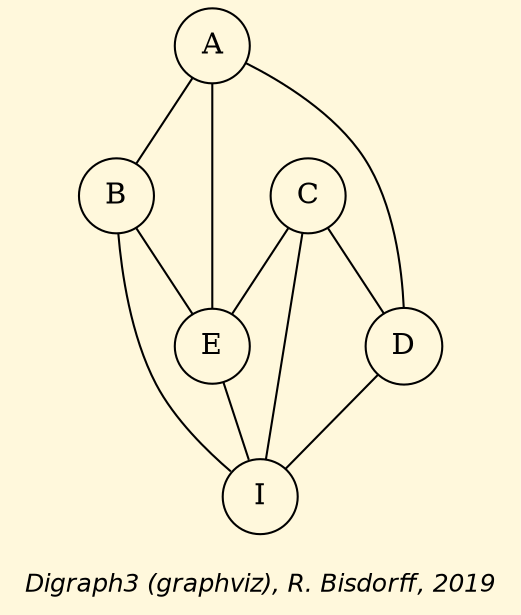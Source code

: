 strict graph G {
graph [ bgcolor = cornsilk, fontname = "Helvetica-Oblique",
 fontsize = 12,
 label = "\nDigraph3 (graphviz), R. Bisdorff, 2019", size="7,7"];
n1 [shape = "circle", label = "A"];
n2 [shape = "circle", label = "B"];
n3 [shape = "circle", label = "C"];
n4 [shape = "circle", label = "D"];
n5 [shape = "circle", label = "E"];
n6 [shape = "circle", label = "I"];
n1-- n2 [dir=both,style="setlinewidth(1)",color=black, arrowhead=none, arrowtail=none] ;
n1-- n4 [dir=both,style="setlinewidth(1)",color=black, arrowhead=none, arrowtail=none] ;
n1-- n5 [dir=both,style="setlinewidth(1)",color=black, arrowhead=none, arrowtail=none] ;
n2-- n5 [dir=both,style="setlinewidth(1)",color=black, arrowhead=none, arrowtail=none] ;
n2-- n6 [dir=both,style="setlinewidth(1)",color=black, arrowhead=none, arrowtail=none] ;
n3-- n4 [dir=both,style="setlinewidth(1)",color=black, arrowhead=none, arrowtail=none] ;
n3-- n5 [dir=both,style="setlinewidth(1)",color=black, arrowhead=none, arrowtail=none] ;
n3-- n6 [dir=both,style="setlinewidth(1)",color=black, arrowhead=none, arrowtail=none] ;
n4-- n6 [dir=both,style="setlinewidth(1)",color=black, arrowhead=none, arrowtail=none] ;
n5-- n6 [dir=both,style="setlinewidth(1)",color=black, arrowhead=none, arrowtail=none] ;
}
